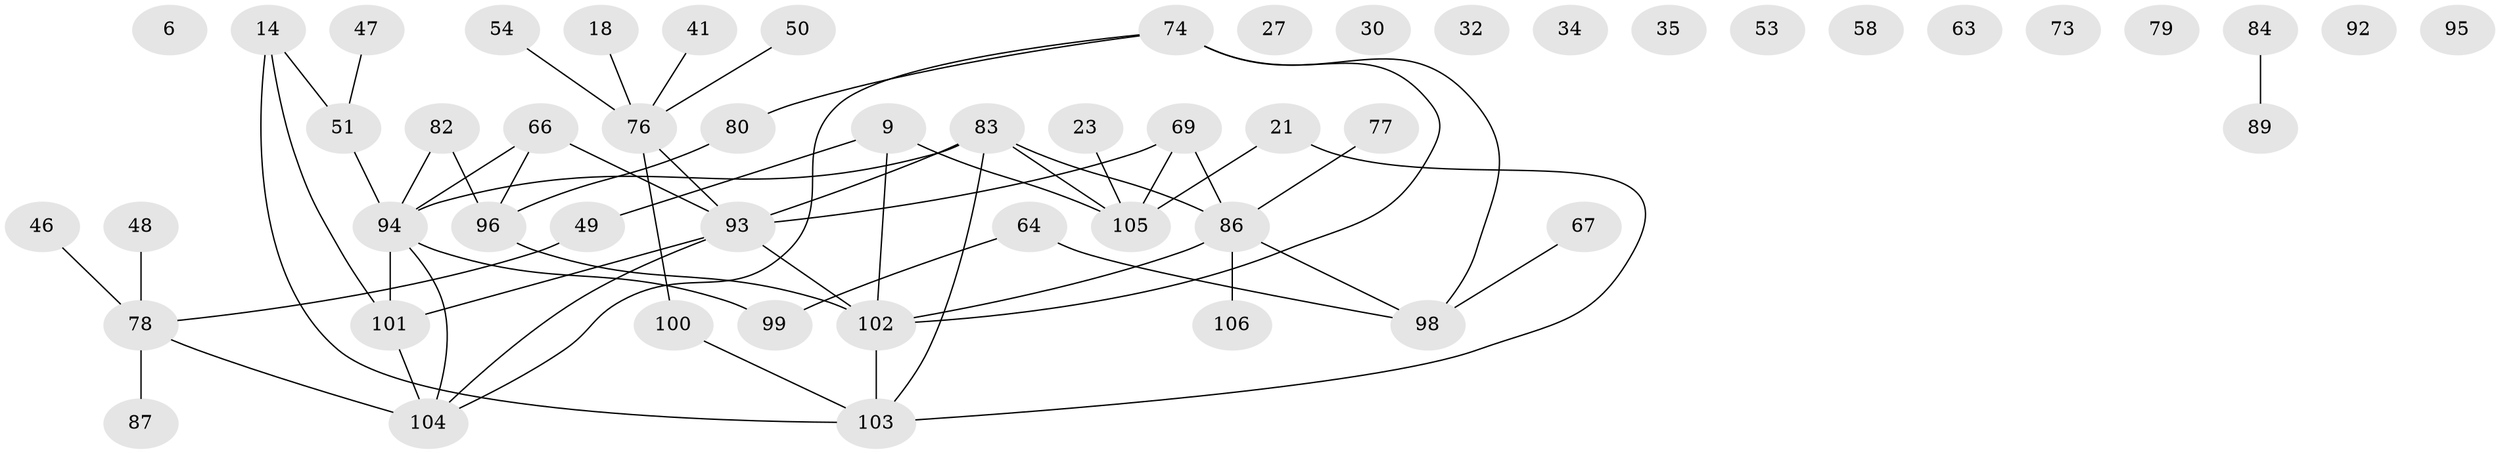 // original degree distribution, {3: 0.20754716981132076, 2: 0.24528301886792453, 4: 0.16037735849056603, 0: 0.12264150943396226, 1: 0.1792452830188679, 5: 0.0660377358490566, 6: 0.018867924528301886}
// Generated by graph-tools (version 1.1) at 2025/38/03/09/25 04:38:49]
// undirected, 53 vertices, 58 edges
graph export_dot {
graph [start="1"]
  node [color=gray90,style=filled];
  6;
  9;
  14 [super="+1"];
  18;
  21;
  23;
  27;
  30;
  32;
  34;
  35;
  41;
  46;
  47;
  48;
  49 [super="+29"];
  50;
  51 [super="+37"];
  53;
  54 [super="+25"];
  58;
  63;
  64;
  66;
  67;
  69;
  73;
  74;
  76 [super="+61"];
  77;
  78 [super="+15"];
  79;
  80 [super="+40"];
  82;
  83 [super="+70+72"];
  84;
  86 [super="+75"];
  87;
  89;
  92;
  93 [super="+68+85"];
  94 [super="+44+12+57"];
  95;
  96 [super="+19"];
  98 [super="+24"];
  99;
  100;
  101 [super="+60"];
  102 [super="+33+62+4+56+71+91"];
  103 [super="+42+81"];
  104 [super="+26+97"];
  105 [super="+88+90"];
  106;
  9 -- 49 [weight=2];
  9 -- 105 [weight=2];
  9 -- 102;
  14 -- 51 [weight=2];
  14 -- 103;
  14 -- 101;
  18 -- 76;
  21 -- 105;
  21 -- 103;
  23 -- 105;
  41 -- 76;
  46 -- 78;
  47 -- 51;
  48 -- 78;
  49 -- 78 [weight=3];
  50 -- 76;
  51 -- 94;
  54 -- 76;
  64 -- 98;
  64 -- 99;
  66 -- 96;
  66 -- 93 [weight=2];
  66 -- 94;
  67 -- 98;
  69 -- 86;
  69 -- 105;
  69 -- 93;
  74 -- 80;
  74 -- 98;
  74 -- 104;
  74 -- 102;
  76 -- 100;
  76 -- 93 [weight=3];
  77 -- 86;
  78 -- 87;
  78 -- 104;
  80 -- 96;
  82 -- 94;
  82 -- 96;
  83 -- 105 [weight=2];
  83 -- 103 [weight=2];
  83 -- 93 [weight=2];
  83 -- 86 [weight=2];
  83 -- 94;
  84 -- 89;
  86 -- 106;
  86 -- 98;
  86 -- 102;
  93 -- 104;
  93 -- 101;
  93 -- 102;
  94 -- 101;
  94 -- 99;
  94 -- 104;
  96 -- 102;
  100 -- 103;
  101 -- 104 [weight=2];
  102 -- 103 [weight=3];
}

